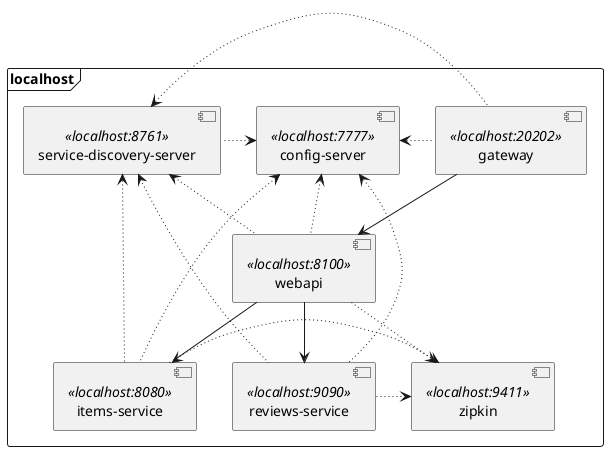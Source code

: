 @startuml

skinparam shadowing false

frame localhost {

    component config-server <<localhost:7777>> as cs {
    }
    component service-discovery-server <<localhost:8761>> as sds {
    }
    component gateway <<localhost:20202>> as gateway {
    }
    component webapi <<localhost:8100>> as webapi {
    }
    component items-service <<localhost:8080>> as is {
    }
    component reviews-service <<localhost:9090>> as rs {
    }
    component zipkin <<localhost:9411>> as zipkin {
    }

    cs <~ gateway
    cs <~ webapi
    cs <~ is
    cs <~ rs
    cs <~ sds

    sds <~ gateway
    sds <~ webapi
    sds <~ is
    sds <~ rs

    gateway --> webapi
    webapi --> is
    webapi --> rs

    webapi ~> zipkin
    is ~> zipkin
    rs ~> zipkin
}

@enduml